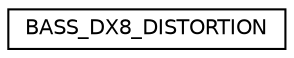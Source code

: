 digraph "Graphical Class Hierarchy"
{
 // LATEX_PDF_SIZE
  edge [fontname="Helvetica",fontsize="10",labelfontname="Helvetica",labelfontsize="10"];
  node [fontname="Helvetica",fontsize="10",shape=record];
  rankdir="LR";
  Node0 [label="BASS_DX8_DISTORTION",height=0.2,width=0.4,color="black", fillcolor="white", style="filled",URL="$struct_b_a_s_s___d_x8___d_i_s_t_o_r_t_i_o_n.html",tooltip=" "];
}
